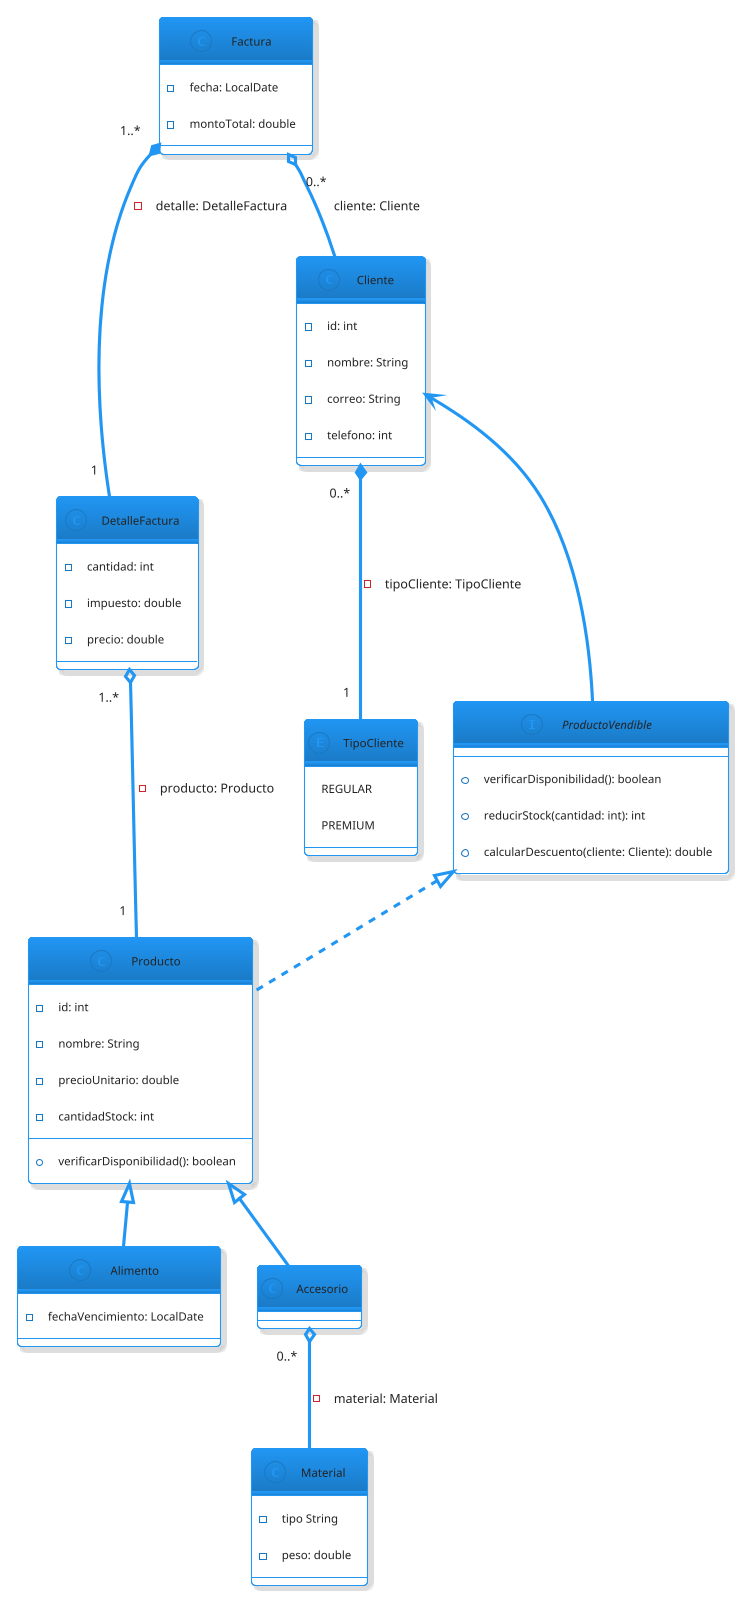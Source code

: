 @startuml
!theme materia-outline

class DetalleFactura{
    -cantidad: int
    -impuesto: double
    -precio: double


}

class Factura{
    -fecha: LocalDate
    -montoTotal: double
}

class Cliente{
    -id: int
    -nombre: String
    -correo: String
    -telefono: int
}

enum TipoCliente{
    REGULAR
    PREMIUM
}

class Producto{
    -id: int
    -nombre: String
    -precioUnitario: double
    -cantidadStock: int

    +verificarDisponibilidad(): boolean
}

class Alimento{
    -fechaVencimiento: LocalDate
}

class Accesorio{

}

interface ProductoVendible{
    +verificarDisponibilidad(): boolean
    +reducirStock(cantidad: int): int
    +calcularDescuento(cliente: Cliente): double
}

class Material{
    -tipo String
    -peso: double
}


Factura "1..*" *-- "1" DetalleFactura: -detalle: DetalleFactura

DetalleFactura "1..*" o-- "1" Producto: -producto: Producto

Producto <|-- Alimento
Producto <|-- Accesorio

Accesorio "0..*" o-- Material: -material: Material

Factura "0..*" o-- Cliente: cliente: Cliente

Cliente <-- ProductoVendible

ProductoVendible <|.. Producto

Cliente "0..*" *-- "1" TipoCliente: -tipoCliente: TipoCliente

@enduml